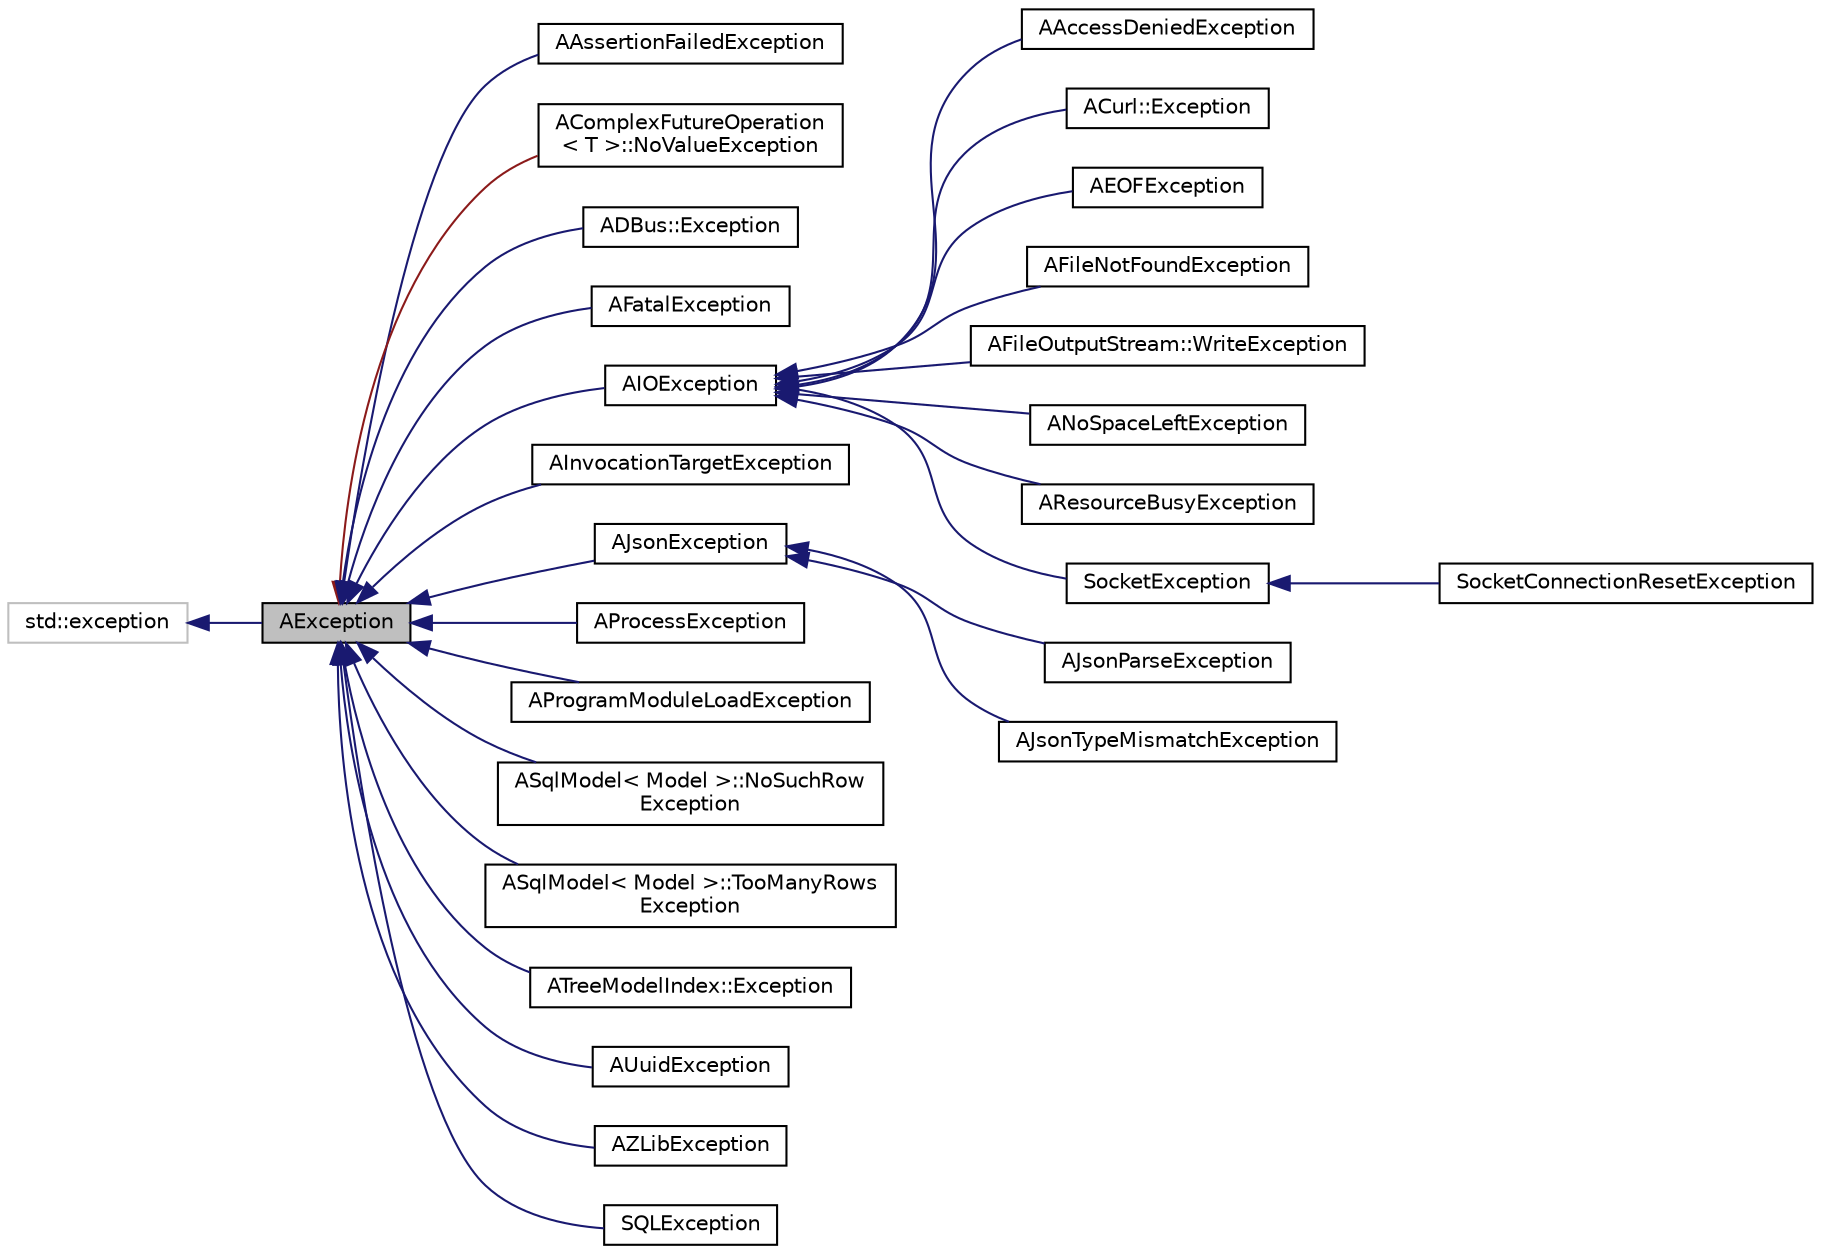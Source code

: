 digraph "AException"
{
 // LATEX_PDF_SIZE
  edge [fontname="Helvetica",fontsize="10",labelfontname="Helvetica",labelfontsize="10"];
  node [fontname="Helvetica",fontsize="10",shape=record];
  rankdir="LR";
  Node1 [label="AException",height=0.2,width=0.4,color="black", fillcolor="grey75", style="filled", fontcolor="black",tooltip="Abstract AUI exception."];
  Node2 -> Node1 [dir="back",color="midnightblue",fontsize="10",style="solid",fontname="Helvetica"];
  Node2 [label="std::exception",height=0.2,width=0.4,color="grey75", fillcolor="white", style="filled",tooltip=" "];
  Node1 -> Node3 [dir="back",color="midnightblue",fontsize="10",style="solid",fontname="Helvetica"];
  Node3 [label="AAssertionFailedException",height=0.2,width=0.4,color="black", fillcolor="white", style="filled",URL="$classAAssertionFailedException.html",tooltip=" "];
  Node1 -> Node4 [dir="back",color="firebrick4",fontsize="10",style="solid",fontname="Helvetica"];
  Node4 [label="AComplexFutureOperation\l\< T \>::NoValueException",height=0.2,width=0.4,color="black", fillcolor="white", style="filled",URL="$classAComplexFutureOperation_1_1NoValueException.html",tooltip=" "];
  Node1 -> Node5 [dir="back",color="midnightblue",fontsize="10",style="solid",fontname="Helvetica"];
  Node5 [label="ADBus::Exception",height=0.2,width=0.4,color="black", fillcolor="white", style="filled",URL="$classADBus_1_1Exception.html",tooltip="Exception thrown on dbus errors."];
  Node1 -> Node6 [dir="back",color="midnightblue",fontsize="10",style="solid",fontname="Helvetica"];
  Node6 [label="AFatalException",height=0.2,width=0.4,color="black", fillcolor="white", style="filled",URL="$classAFatalException.html",tooltip="An exception that thrown when non-c++ unhandled error occurs (i.e. access violation)."];
  Node1 -> Node7 [dir="back",color="midnightblue",fontsize="10",style="solid",fontname="Helvetica"];
  Node7 [label="AIOException",height=0.2,width=0.4,color="black", fillcolor="white", style="filled",URL="$classAIOException.html",tooltip="Exception caused by input/output stream."];
  Node7 -> Node8 [dir="back",color="midnightblue",fontsize="10",style="solid",fontname="Helvetica"];
  Node8 [label="AAccessDeniedException",height=0.2,width=0.4,color="black", fillcolor="white", style="filled",URL="$classAAccessDeniedException.html",tooltip=" "];
  Node7 -> Node9 [dir="back",color="midnightblue",fontsize="10",style="solid",fontname="Helvetica"];
  Node9 [label="ACurl::Exception",height=0.2,width=0.4,color="black", fillcolor="white", style="filled",URL="$classACurl_1_1Exception.html",tooltip=" "];
  Node7 -> Node10 [dir="back",color="midnightblue",fontsize="10",style="solid",fontname="Helvetica"];
  Node10 [label="AEOFException",height=0.2,width=0.4,color="black", fillcolor="white", style="filled",URL="$classAEOFException.html",tooltip="Thrown when stream has reached end (end of file)."];
  Node7 -> Node11 [dir="back",color="midnightblue",fontsize="10",style="solid",fontname="Helvetica"];
  Node11 [label="AFileNotFoundException",height=0.2,width=0.4,color="black", fillcolor="white", style="filled",URL="$classAFileNotFoundException.html",tooltip=" "];
  Node7 -> Node12 [dir="back",color="midnightblue",fontsize="10",style="solid",fontname="Helvetica"];
  Node12 [label="AFileOutputStream::WriteException",height=0.2,width=0.4,color="black", fillcolor="white", style="filled",URL="$classAFileOutputStream_1_1WriteException.html",tooltip=" "];
  Node7 -> Node13 [dir="back",color="midnightblue",fontsize="10",style="solid",fontname="Helvetica"];
  Node13 [label="ANoSpaceLeftException",height=0.2,width=0.4,color="black", fillcolor="white", style="filled",URL="$classANoSpaceLeftException.html",tooltip=" "];
  Node7 -> Node14 [dir="back",color="midnightblue",fontsize="10",style="solid",fontname="Helvetica"];
  Node14 [label="AResourceBusyException",height=0.2,width=0.4,color="black", fillcolor="white", style="filled",URL="$classAResourceBusyException.html",tooltip=" "];
  Node7 -> Node15 [dir="back",color="midnightblue",fontsize="10",style="solid",fontname="Helvetica"];
  Node15 [label="SocketException",height=0.2,width=0.4,color="black", fillcolor="white", style="filled",URL="$classSocketException.html",tooltip=" "];
  Node15 -> Node16 [dir="back",color="midnightblue",fontsize="10",style="solid",fontname="Helvetica"];
  Node16 [label="SocketConnectionResetException",height=0.2,width=0.4,color="black", fillcolor="white", style="filled",URL="$classSocketConnectionResetException.html",tooltip=" "];
  Node1 -> Node17 [dir="back",color="midnightblue",fontsize="10",style="solid",fontname="Helvetica"];
  Node17 [label="AInvocationTargetException",height=0.2,width=0.4,color="black", fillcolor="white", style="filled",URL="$classAInvocationTargetException.html",tooltip=" "];
  Node1 -> Node18 [dir="back",color="midnightblue",fontsize="10",style="solid",fontname="Helvetica"];
  Node18 [label="AJsonException",height=0.2,width=0.4,color="black", fillcolor="white", style="filled",URL="$classAJsonException.html",tooltip=" "];
  Node18 -> Node19 [dir="back",color="midnightblue",fontsize="10",style="solid",fontname="Helvetica"];
  Node19 [label="AJsonParseException",height=0.2,width=0.4,color="black", fillcolor="white", style="filled",URL="$classAJsonParseException.html",tooltip=" "];
  Node18 -> Node20 [dir="back",color="midnightblue",fontsize="10",style="solid",fontname="Helvetica"];
  Node20 [label="AJsonTypeMismatchException",height=0.2,width=0.4,color="black", fillcolor="white", style="filled",URL="$classAJsonTypeMismatchException.html",tooltip=" "];
  Node1 -> Node21 [dir="back",color="midnightblue",fontsize="10",style="solid",fontname="Helvetica"];
  Node21 [label="AProcessException",height=0.2,width=0.4,color="black", fillcolor="white", style="filled",URL="$classAProcessException.html",tooltip=" "];
  Node1 -> Node22 [dir="back",color="midnightblue",fontsize="10",style="solid",fontname="Helvetica"];
  Node22 [label="AProgramModuleLoadException",height=0.2,width=0.4,color="black", fillcolor="white", style="filled",URL="$classAProgramModuleLoadException.html",tooltip=" "];
  Node1 -> Node23 [dir="back",color="midnightblue",fontsize="10",style="solid",fontname="Helvetica"];
  Node23 [label="ASqlModel\< Model \>::NoSuchRow\lException",height=0.2,width=0.4,color="black", fillcolor="white", style="filled",URL="$classASqlModel_1_1NoSuchRowException.html",tooltip="Thrown when a single row is expected to be received, but the database did not return any rows."];
  Node1 -> Node24 [dir="back",color="midnightblue",fontsize="10",style="solid",fontname="Helvetica"];
  Node24 [label="ASqlModel\< Model \>::TooManyRows\lException",height=0.2,width=0.4,color="black", fillcolor="white", style="filled",URL="$classASqlModel_1_1TooManyRowsException.html",tooltip="Thrown when one row is expected to be received, but the database returned more than one row."];
  Node1 -> Node25 [dir="back",color="midnightblue",fontsize="10",style="solid",fontname="Helvetica"];
  Node25 [label="ATreeModelIndex::Exception",height=0.2,width=0.4,color="black", fillcolor="white", style="filled",URL="$classATreeModelIndex_1_1Exception.html",tooltip=" "];
  Node1 -> Node26 [dir="back",color="midnightblue",fontsize="10",style="solid",fontname="Helvetica"];
  Node26 [label="AUuidException",height=0.2,width=0.4,color="black", fillcolor="white", style="filled",URL="$classAUuidException.html",tooltip=" "];
  Node1 -> Node27 [dir="back",color="midnightblue",fontsize="10",style="solid",fontname="Helvetica"];
  Node27 [label="AZLibException",height=0.2,width=0.4,color="black", fillcolor="white", style="filled",URL="$classAZLibException.html",tooltip=" "];
  Node1 -> Node28 [dir="back",color="midnightblue",fontsize="10",style="solid",fontname="Helvetica"];
  Node28 [label="SQLException",height=0.2,width=0.4,color="black", fillcolor="white", style="filled",URL="$classSQLException.html",tooltip=" "];
}
